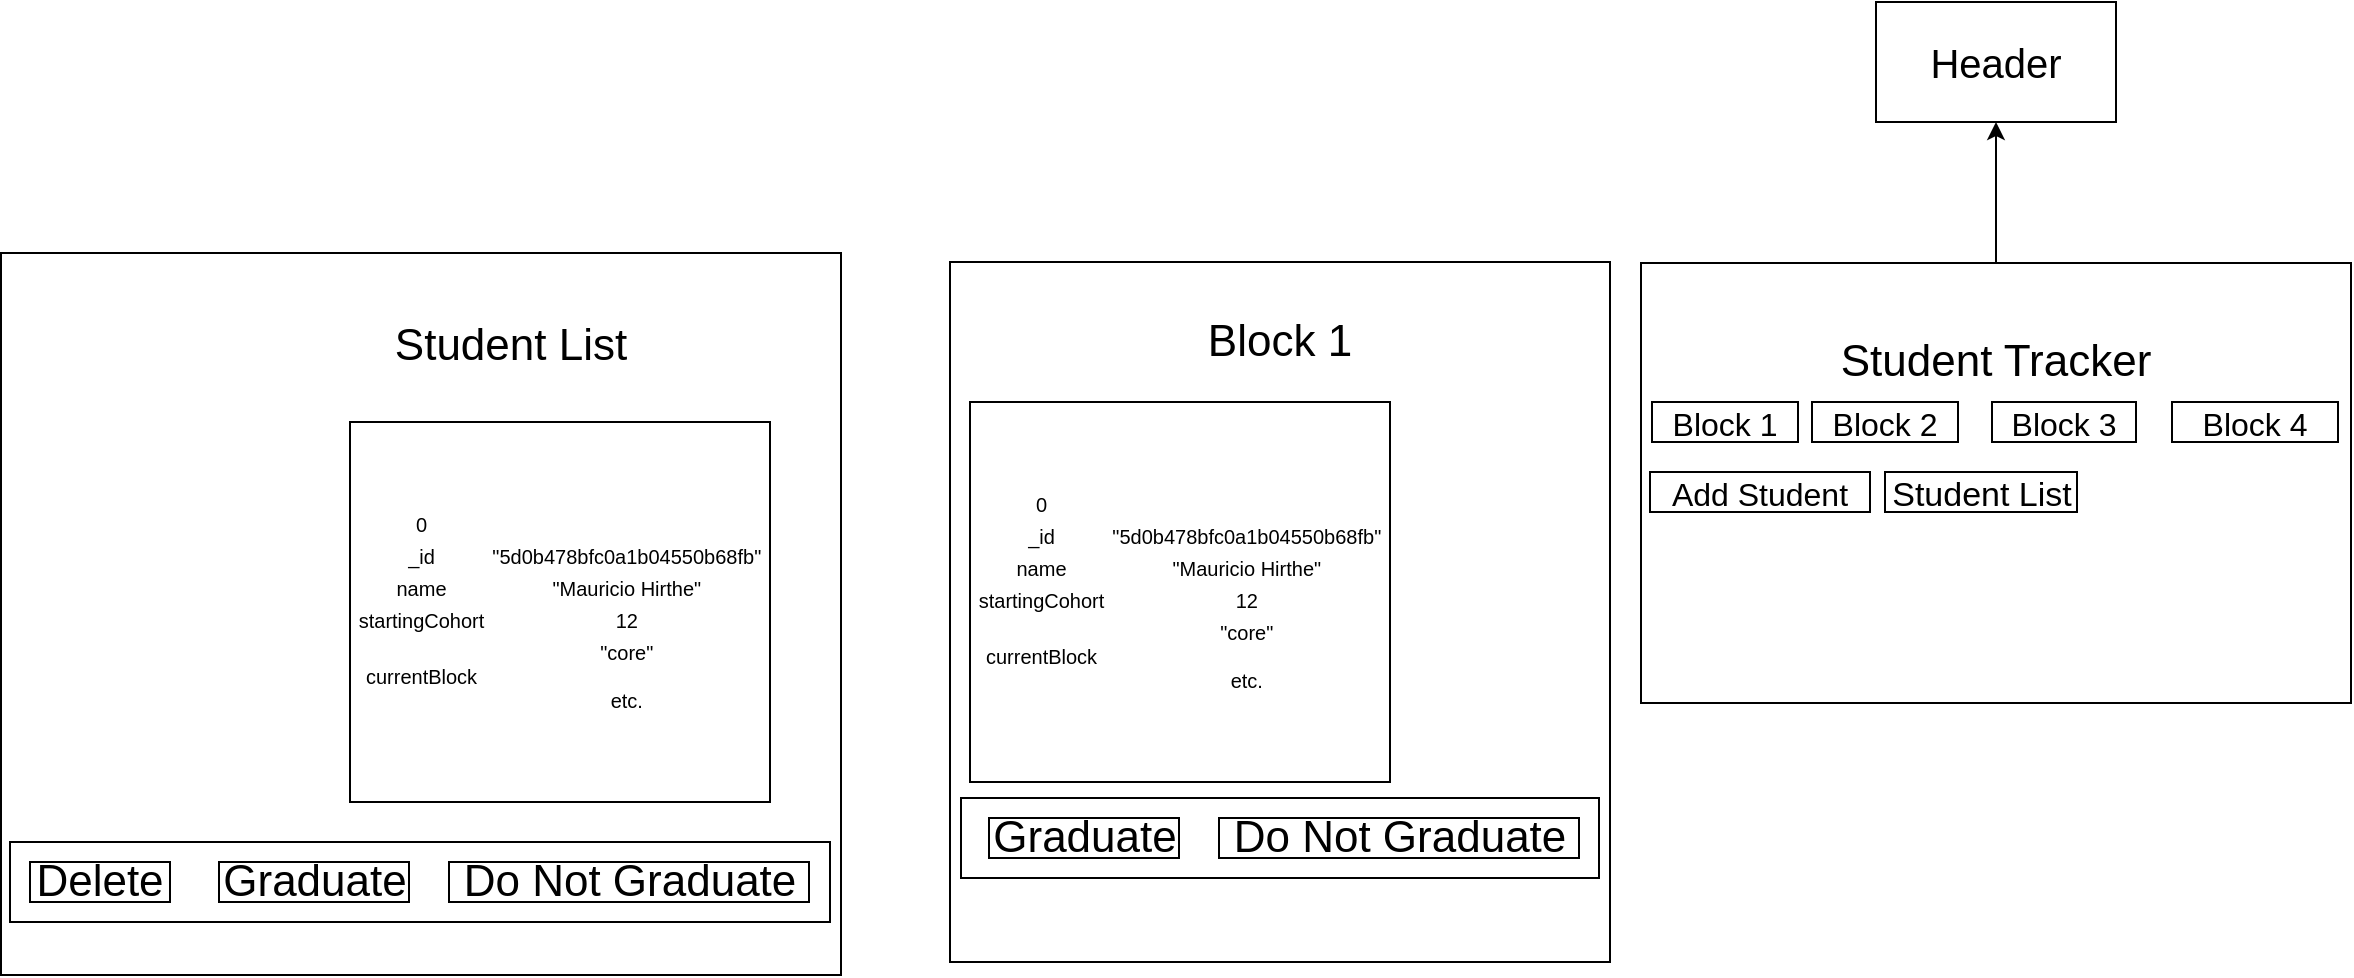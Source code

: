 <mxfile version="10.7.9" type="device"><diagram id="nykVOnJAIuAFK3sB56j8" name="Page-1"><mxGraphModel dx="2198" dy="863" grid="1" gridSize="10" guides="1" tooltips="1" connect="1" arrows="1" fold="1" page="0" pageScale="1" pageWidth="827" pageHeight="1169" math="0" shadow="0"><root><mxCell id="0"/><mxCell id="1" parent="0"/><mxCell id="NYpPfjJeztaV_kDxMSnv-10" style="edgeStyle=orthogonalEdgeStyle;rounded=0;orthogonalLoop=1;jettySize=auto;html=1;exitX=1;exitY=0.5;exitDx=0;exitDy=0;fontSize=22;" edge="1" parent="1" source="NYpPfjJeztaV_kDxMSnv-2" target="NYpPfjJeztaV_kDxMSnv-11"><mxGeometry relative="1" as="geometry"><mxPoint x="423" y="40" as="targetPoint"/></mxGeometry></mxCell><mxCell id="NYpPfjJeztaV_kDxMSnv-2" value="" style="rounded=0;whiteSpace=wrap;html=1;rotation=-90;" vertex="1" parent="1"><mxGeometry x="313" y="73" width="220" height="355" as="geometry"/></mxCell><mxCell id="NYpPfjJeztaV_kDxMSnv-3" value="Student Tracker" style="text;html=1;strokeColor=none;fillColor=none;align=center;verticalAlign=middle;whiteSpace=wrap;rounded=0;fontSize=22;" vertex="1" parent="1"><mxGeometry x="337.5" y="180" width="170" height="20" as="geometry"/></mxCell><mxCell id="NYpPfjJeztaV_kDxMSnv-4" value="&lt;font style=&quot;font-size: 16px&quot;&gt;Block 1&lt;/font&gt;" style="text;html=1;strokeColor=#000000;fillColor=none;align=center;verticalAlign=middle;whiteSpace=wrap;rounded=0;fontSize=22;strokeWidth=1;" vertex="1" parent="1"><mxGeometry x="251" y="210" width="73" height="20" as="geometry"/></mxCell><mxCell id="NYpPfjJeztaV_kDxMSnv-5" value="&lt;font style=&quot;font-size: 16px&quot;&gt;Block 2&lt;/font&gt;" style="text;html=1;strokeColor=#000000;fillColor=none;align=center;verticalAlign=middle;whiteSpace=wrap;rounded=0;fontSize=22;strokeWidth=1;" vertex="1" parent="1"><mxGeometry x="331" y="210" width="73" height="20" as="geometry"/></mxCell><mxCell id="NYpPfjJeztaV_kDxMSnv-6" value="&lt;font style=&quot;font-size: 16px&quot;&gt;Block 4&lt;/font&gt;" style="text;html=1;strokeColor=#000000;fillColor=none;align=center;verticalAlign=middle;whiteSpace=wrap;rounded=0;fontSize=22;strokeWidth=1;" vertex="1" parent="1"><mxGeometry x="511" y="210" width="83" height="20" as="geometry"/></mxCell><mxCell id="NYpPfjJeztaV_kDxMSnv-7" value="&lt;font style=&quot;font-size: 16px&quot;&gt;Block 3&lt;/font&gt;" style="text;html=1;strokeColor=#000000;fillColor=none;align=center;verticalAlign=middle;whiteSpace=wrap;rounded=0;fontSize=22;strokeWidth=1;" vertex="1" parent="1"><mxGeometry x="421" y="210" width="72" height="20" as="geometry"/></mxCell><mxCell id="NYpPfjJeztaV_kDxMSnv-8" value="&lt;font style=&quot;font-size: 16px&quot;&gt;Add Student&lt;/font&gt;" style="text;html=1;strokeColor=#000000;fillColor=none;align=center;verticalAlign=middle;whiteSpace=wrap;rounded=0;fontSize=22;strokeWidth=1;" vertex="1" parent="1"><mxGeometry x="250" y="245" width="110" height="20" as="geometry"/></mxCell><mxCell id="NYpPfjJeztaV_kDxMSnv-9" value="&lt;font style=&quot;font-size: 17px&quot;&gt;Student List&lt;/font&gt;" style="text;html=1;strokeColor=#000000;fillColor=none;align=center;verticalAlign=middle;whiteSpace=wrap;rounded=0;fontSize=22;" vertex="1" parent="1"><mxGeometry x="367.5" y="245" width="96" height="20" as="geometry"/></mxCell><mxCell id="NYpPfjJeztaV_kDxMSnv-11" value="&lt;font style=&quot;font-size: 20px&quot;&gt;Header&lt;/font&gt;" style="rounded=0;whiteSpace=wrap;html=1;" vertex="1" parent="1"><mxGeometry x="363" y="10" width="120" height="60" as="geometry"/></mxCell><mxCell id="NYpPfjJeztaV_kDxMSnv-12" value="" style="rounded=0;whiteSpace=wrap;html=1;strokeColor=#000000;strokeWidth=1;fontSize=22;" vertex="1" parent="1"><mxGeometry x="-100" y="140" width="330" height="350" as="geometry"/></mxCell><mxCell id="NYpPfjJeztaV_kDxMSnv-13" value="Block 1" style="text;html=1;strokeColor=none;fillColor=none;align=center;verticalAlign=middle;whiteSpace=wrap;rounded=0;fontSize=22;" vertex="1" parent="1"><mxGeometry x="25" y="170" width="80" height="20" as="geometry"/></mxCell><mxCell id="NYpPfjJeztaV_kDxMSnv-15" value="&lt;table tabindex=&quot;0&quot; style=&quot;font-size: 10px&quot;&gt;&lt;tbody&gt;&lt;tr id=&quot;/students/0&quot;&gt;&lt;td&gt;&lt;span&gt;0&lt;/span&gt;&lt;/td&gt;&lt;/tr&gt;&lt;tr id=&quot;/students/0/_id&quot;&gt;&lt;td&gt;&lt;span&gt;_id&lt;/span&gt;&lt;/td&gt;&lt;td&gt;&lt;span&gt;&quot;5d0b478bfc0a1b04550b68fb&quot;&lt;/span&gt;&lt;/td&gt;&lt;/tr&gt;&lt;tr id=&quot;/students/0/name&quot;&gt;&lt;td&gt;&lt;span&gt;name&lt;/span&gt;&lt;/td&gt;&lt;td&gt;&lt;span&gt;&quot;Mauricio Hirthe&quot;&lt;/span&gt;&lt;/td&gt;&lt;/tr&gt;&lt;tr id=&quot;/students/0/startingCohort&quot;&gt;&lt;td&gt;&lt;span&gt;startingCohort&lt;/span&gt;&lt;/td&gt;&lt;td&gt;&lt;span&gt;12&lt;/span&gt;&lt;/td&gt;&lt;/tr&gt;&lt;tr id=&quot;/students/0/currentBlock&quot;&gt;&lt;td&gt;&lt;span&gt;currentBlock&lt;/span&gt;&lt;/td&gt;&lt;td&gt;&lt;span&gt;&quot;core&quot;&lt;br&gt;&lt;br&gt;etc.&lt;/span&gt;&lt;/td&gt;&lt;/tr&gt;&lt;/tbody&gt;&lt;/table&gt;" style="rounded=0;whiteSpace=wrap;html=1;strokeColor=#000000;strokeWidth=1;fontSize=22;" vertex="1" parent="1"><mxGeometry x="-90" y="210" width="210" height="190" as="geometry"/></mxCell><mxCell id="NYpPfjJeztaV_kDxMSnv-16" value="" style="rounded=0;whiteSpace=wrap;html=1;strokeColor=#000000;strokeWidth=1;fontSize=22;rotation=-90;" vertex="1" parent="1"><mxGeometry x="-545" y="106" width="361" height="420" as="geometry"/></mxCell><mxCell id="NYpPfjJeztaV_kDxMSnv-17" value="Student List" style="text;html=1;strokeColor=none;fillColor=none;align=center;verticalAlign=middle;whiteSpace=wrap;rounded=0;fontSize=22;" vertex="1" parent="1"><mxGeometry x="-380.5" y="171.5" width="121" height="20" as="geometry"/></mxCell><mxCell id="NYpPfjJeztaV_kDxMSnv-19" value="&lt;table tabindex=&quot;0&quot; style=&quot;font-size: 10px&quot;&gt;&lt;tbody&gt;&lt;tr id=&quot;/students/0&quot;&gt;&lt;td&gt;&lt;span&gt;0&lt;/span&gt;&lt;/td&gt;&lt;/tr&gt;&lt;tr id=&quot;/students/0/_id&quot;&gt;&lt;td&gt;&lt;span&gt;_id&lt;/span&gt;&lt;/td&gt;&lt;td&gt;&lt;span&gt;&quot;5d0b478bfc0a1b04550b68fb&quot;&lt;/span&gt;&lt;/td&gt;&lt;/tr&gt;&lt;tr id=&quot;/students/0/name&quot;&gt;&lt;td&gt;&lt;span&gt;name&lt;/span&gt;&lt;/td&gt;&lt;td&gt;&lt;span&gt;&quot;Mauricio Hirthe&quot;&lt;/span&gt;&lt;/td&gt;&lt;/tr&gt;&lt;tr id=&quot;/students/0/startingCohort&quot;&gt;&lt;td&gt;&lt;span&gt;startingCohort&lt;/span&gt;&lt;/td&gt;&lt;td&gt;&lt;span&gt;12&lt;/span&gt;&lt;/td&gt;&lt;/tr&gt;&lt;tr id=&quot;/students/0/currentBlock&quot;&gt;&lt;td&gt;&lt;span&gt;currentBlock&lt;/span&gt;&lt;/td&gt;&lt;td&gt;&lt;span&gt;&quot;core&quot;&lt;br&gt;&lt;br&gt;etc.&lt;/span&gt;&lt;/td&gt;&lt;/tr&gt;&lt;/tbody&gt;&lt;/table&gt;" style="rounded=0;whiteSpace=wrap;html=1;strokeColor=#000000;strokeWidth=1;fontSize=22;" vertex="1" parent="1"><mxGeometry x="-400" y="220" width="210" height="190" as="geometry"/></mxCell><mxCell id="NYpPfjJeztaV_kDxMSnv-20" value="" style="rounded=0;whiteSpace=wrap;html=1;strokeColor=#000000;strokeWidth=1;fontSize=22;" vertex="1" parent="1"><mxGeometry x="-570" y="430" width="410" height="40" as="geometry"/></mxCell><mxCell id="NYpPfjJeztaV_kDxMSnv-22" value="Graduate" style="text;html=1;strokeColor=#000000;fillColor=none;align=center;verticalAlign=middle;whiteSpace=wrap;rounded=0;fontSize=22;" vertex="1" parent="1"><mxGeometry x="-465.5" y="440" width="95" height="20" as="geometry"/></mxCell><mxCell id="NYpPfjJeztaV_kDxMSnv-23" value="Do Not Graduate" style="text;html=1;strokeColor=#000000;fillColor=none;align=center;verticalAlign=middle;whiteSpace=wrap;rounded=0;fontSize=22;" vertex="1" parent="1"><mxGeometry x="-350.5" y="440" width="180" height="20" as="geometry"/></mxCell><mxCell id="NYpPfjJeztaV_kDxMSnv-24" value="" style="rounded=0;whiteSpace=wrap;html=1;strokeColor=#000000;strokeWidth=1;fontSize=22;" vertex="1" parent="1"><mxGeometry x="-94.5" y="408" width="319" height="40" as="geometry"/></mxCell><mxCell id="NYpPfjJeztaV_kDxMSnv-25" value="Graduate" style="text;html=1;strokeColor=#000000;fillColor=none;align=center;verticalAlign=middle;whiteSpace=wrap;rounded=0;fontSize=22;" vertex="1" parent="1"><mxGeometry x="-80.5" y="418" width="95" height="20" as="geometry"/></mxCell><mxCell id="NYpPfjJeztaV_kDxMSnv-26" value="Do Not Graduate" style="text;html=1;strokeColor=#000000;fillColor=none;align=center;verticalAlign=middle;whiteSpace=wrap;rounded=0;fontSize=22;" vertex="1" parent="1"><mxGeometry x="34.5" y="418" width="180" height="20" as="geometry"/></mxCell><mxCell id="NYpPfjJeztaV_kDxMSnv-27" value="Delete" style="text;html=1;strokeColor=#000000;fillColor=none;align=center;verticalAlign=middle;whiteSpace=wrap;rounded=0;fontSize=22;" vertex="1" parent="1"><mxGeometry x="-560" y="440" width="70" height="20" as="geometry"/></mxCell></root></mxGraphModel></diagram></mxfile>